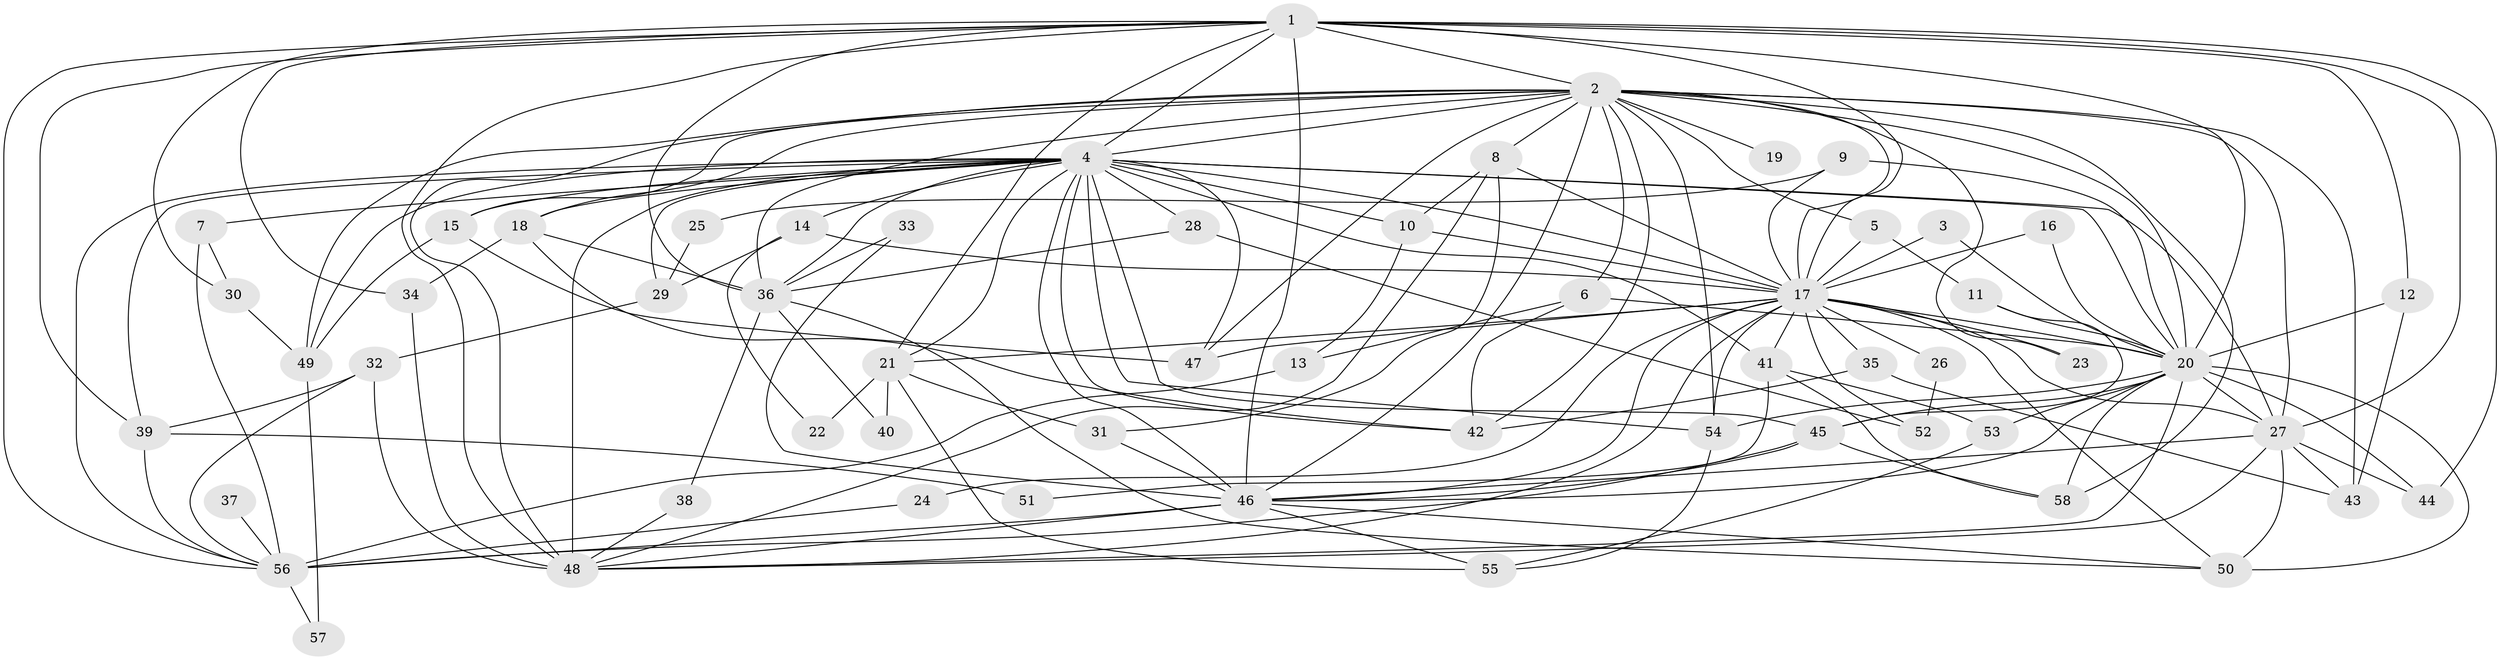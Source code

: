 // original degree distribution, {16: 0.02608695652173913, 27: 0.008695652173913044, 23: 0.008695652173913044, 22: 0.017391304347826087, 33: 0.008695652173913044, 14: 0.008695652173913044, 15: 0.008695652173913044, 2: 0.5478260869565217, 4: 0.08695652173913043, 5: 0.06956521739130435, 7: 0.008695652173913044, 6: 0.02608695652173913, 3: 0.1565217391304348, 12: 0.008695652173913044, 9: 0.008695652173913044}
// Generated by graph-tools (version 1.1) at 2025/36/03/04/25 23:36:34]
// undirected, 58 vertices, 159 edges
graph export_dot {
  node [color=gray90,style=filled];
  1;
  2;
  3;
  4;
  5;
  6;
  7;
  8;
  9;
  10;
  11;
  12;
  13;
  14;
  15;
  16;
  17;
  18;
  19;
  20;
  21;
  22;
  23;
  24;
  25;
  26;
  27;
  28;
  29;
  30;
  31;
  32;
  33;
  34;
  35;
  36;
  37;
  38;
  39;
  40;
  41;
  42;
  43;
  44;
  45;
  46;
  47;
  48;
  49;
  50;
  51;
  52;
  53;
  54;
  55;
  56;
  57;
  58;
  1 -- 2 [weight=2.0];
  1 -- 4 [weight=4.0];
  1 -- 12 [weight=1.0];
  1 -- 17 [weight=2.0];
  1 -- 20 [weight=3.0];
  1 -- 21 [weight=1.0];
  1 -- 27 [weight=2.0];
  1 -- 30 [weight=1.0];
  1 -- 34 [weight=2.0];
  1 -- 36 [weight=1.0];
  1 -- 39 [weight=1.0];
  1 -- 44 [weight=1.0];
  1 -- 46 [weight=3.0];
  1 -- 48 [weight=3.0];
  1 -- 56 [weight=1.0];
  2 -- 4 [weight=2.0];
  2 -- 5 [weight=1.0];
  2 -- 6 [weight=1.0];
  2 -- 8 [weight=1.0];
  2 -- 15 [weight=1.0];
  2 -- 17 [weight=1.0];
  2 -- 18 [weight=1.0];
  2 -- 19 [weight=1.0];
  2 -- 20 [weight=2.0];
  2 -- 23 [weight=1.0];
  2 -- 27 [weight=2.0];
  2 -- 36 [weight=2.0];
  2 -- 42 [weight=1.0];
  2 -- 43 [weight=1.0];
  2 -- 46 [weight=1.0];
  2 -- 47 [weight=1.0];
  2 -- 48 [weight=1.0];
  2 -- 49 [weight=1.0];
  2 -- 54 [weight=1.0];
  2 -- 58 [weight=1.0];
  3 -- 17 [weight=1.0];
  3 -- 20 [weight=1.0];
  4 -- 7 [weight=1.0];
  4 -- 10 [weight=1.0];
  4 -- 14 [weight=1.0];
  4 -- 15 [weight=2.0];
  4 -- 17 [weight=3.0];
  4 -- 18 [weight=1.0];
  4 -- 20 [weight=2.0];
  4 -- 21 [weight=1.0];
  4 -- 27 [weight=2.0];
  4 -- 28 [weight=1.0];
  4 -- 29 [weight=2.0];
  4 -- 36 [weight=1.0];
  4 -- 39 [weight=1.0];
  4 -- 41 [weight=1.0];
  4 -- 42 [weight=1.0];
  4 -- 45 [weight=1.0];
  4 -- 46 [weight=2.0];
  4 -- 47 [weight=1.0];
  4 -- 48 [weight=3.0];
  4 -- 49 [weight=2.0];
  4 -- 54 [weight=1.0];
  4 -- 56 [weight=1.0];
  5 -- 11 [weight=1.0];
  5 -- 17 [weight=1.0];
  6 -- 13 [weight=1.0];
  6 -- 20 [weight=1.0];
  6 -- 42 [weight=1.0];
  7 -- 30 [weight=1.0];
  7 -- 56 [weight=1.0];
  8 -- 10 [weight=1.0];
  8 -- 17 [weight=1.0];
  8 -- 31 [weight=1.0];
  8 -- 48 [weight=1.0];
  9 -- 17 [weight=1.0];
  9 -- 20 [weight=1.0];
  9 -- 25 [weight=1.0];
  10 -- 13 [weight=1.0];
  10 -- 17 [weight=1.0];
  11 -- 20 [weight=1.0];
  11 -- 45 [weight=1.0];
  12 -- 20 [weight=1.0];
  12 -- 43 [weight=1.0];
  13 -- 56 [weight=1.0];
  14 -- 17 [weight=1.0];
  14 -- 22 [weight=1.0];
  14 -- 29 [weight=1.0];
  15 -- 47 [weight=1.0];
  15 -- 49 [weight=1.0];
  16 -- 17 [weight=1.0];
  16 -- 20 [weight=1.0];
  17 -- 20 [weight=1.0];
  17 -- 21 [weight=1.0];
  17 -- 23 [weight=1.0];
  17 -- 24 [weight=1.0];
  17 -- 26 [weight=2.0];
  17 -- 27 [weight=3.0];
  17 -- 35 [weight=1.0];
  17 -- 41 [weight=1.0];
  17 -- 46 [weight=1.0];
  17 -- 47 [weight=1.0];
  17 -- 48 [weight=1.0];
  17 -- 50 [weight=1.0];
  17 -- 52 [weight=1.0];
  17 -- 54 [weight=1.0];
  18 -- 34 [weight=1.0];
  18 -- 36 [weight=1.0];
  18 -- 42 [weight=1.0];
  20 -- 27 [weight=1.0];
  20 -- 44 [weight=1.0];
  20 -- 45 [weight=1.0];
  20 -- 46 [weight=1.0];
  20 -- 48 [weight=1.0];
  20 -- 50 [weight=1.0];
  20 -- 53 [weight=1.0];
  20 -- 54 [weight=1.0];
  20 -- 58 [weight=1.0];
  21 -- 22 [weight=1.0];
  21 -- 31 [weight=1.0];
  21 -- 40 [weight=1.0];
  21 -- 55 [weight=1.0];
  24 -- 56 [weight=1.0];
  25 -- 29 [weight=2.0];
  26 -- 52 [weight=1.0];
  27 -- 43 [weight=1.0];
  27 -- 44 [weight=1.0];
  27 -- 46 [weight=1.0];
  27 -- 48 [weight=1.0];
  27 -- 50 [weight=1.0];
  28 -- 36 [weight=1.0];
  28 -- 52 [weight=1.0];
  29 -- 32 [weight=1.0];
  30 -- 49 [weight=1.0];
  31 -- 46 [weight=1.0];
  32 -- 39 [weight=1.0];
  32 -- 48 [weight=1.0];
  32 -- 56 [weight=1.0];
  33 -- 36 [weight=1.0];
  33 -- 46 [weight=1.0];
  34 -- 48 [weight=1.0];
  35 -- 42 [weight=1.0];
  35 -- 43 [weight=1.0];
  36 -- 38 [weight=1.0];
  36 -- 40 [weight=1.0];
  36 -- 50 [weight=1.0];
  37 -- 56 [weight=1.0];
  38 -- 48 [weight=1.0];
  39 -- 51 [weight=1.0];
  39 -- 56 [weight=1.0];
  41 -- 51 [weight=1.0];
  41 -- 53 [weight=1.0];
  41 -- 58 [weight=1.0];
  45 -- 46 [weight=1.0];
  45 -- 56 [weight=1.0];
  45 -- 58 [weight=1.0];
  46 -- 48 [weight=1.0];
  46 -- 50 [weight=1.0];
  46 -- 55 [weight=1.0];
  46 -- 56 [weight=1.0];
  49 -- 57 [weight=1.0];
  53 -- 55 [weight=1.0];
  54 -- 55 [weight=1.0];
  56 -- 57 [weight=1.0];
}
